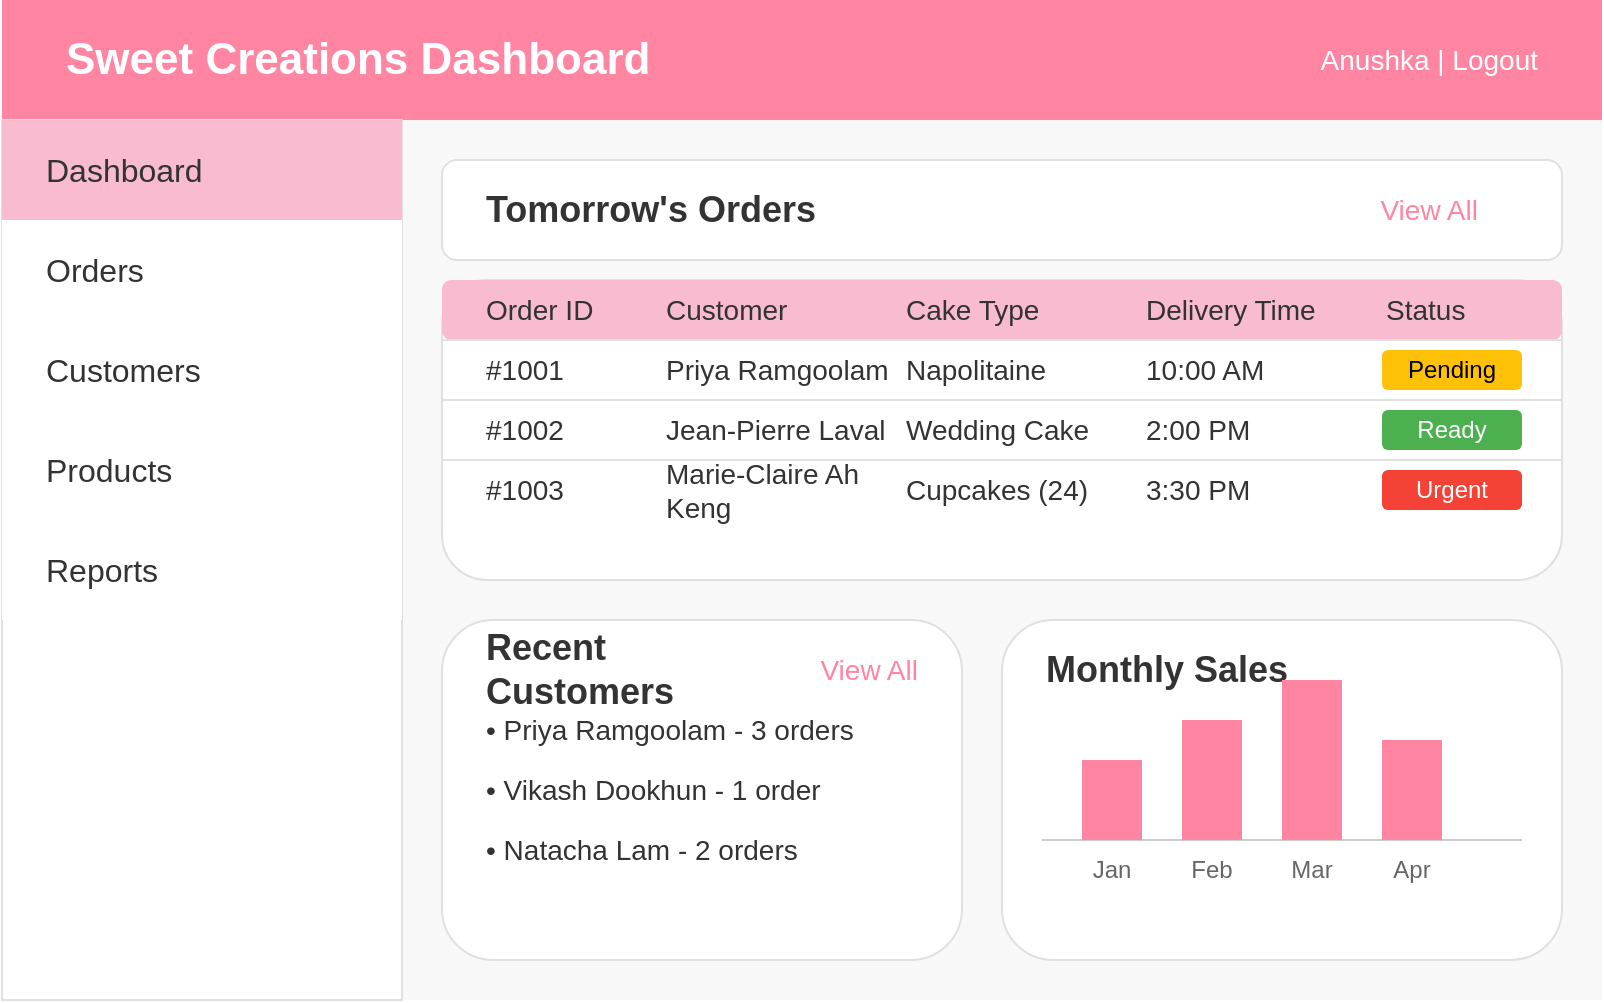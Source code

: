 <mxfile version="26.1.1">
  <diagram name="Sweet Creations Dashboard" id="FBnjQsNu70keJYz-c06J">
    <mxGraphModel dx="1242" dy="722" grid="0" gridSize="10" guides="1" tooltips="1" connect="1" arrows="1" fold="1" page="0" pageScale="1" pageWidth="827" pageHeight="1169" math="0" shadow="0">
      <root>
        <mxCell id="0" />
        <mxCell id="1" parent="0" />
        <mxCell id="Z4AfXQ1_p0H_mxOL6kx--1" value="" style="rounded=0;whiteSpace=wrap;html=1;fillColor=#f8f8f8;strokeColor=none;" vertex="1" parent="1">
          <mxGeometry width="800" height="500" as="geometry" />
        </mxCell>
        <mxCell id="Z4AfXQ1_p0H_mxOL6kx--2" value="" style="rounded=0;whiteSpace=wrap;html=1;fillColor=#FF85A2;strokeColor=none;" vertex="1" parent="1">
          <mxGeometry width="800" height="60" as="geometry" />
        </mxCell>
        <mxCell id="Z4AfXQ1_p0H_mxOL6kx--3" value="Sweet Creations Dashboard" style="text;html=1;strokeColor=none;fillColor=none;align=left;verticalAlign=middle;whiteSpace=wrap;rounded=0;fontColor=#FFFFFF;fontSize=22;fontStyle=1" vertex="1" parent="1">
          <mxGeometry x="30" y="15" width="300" height="30" as="geometry" />
        </mxCell>
        <mxCell id="Z4AfXQ1_p0H_mxOL6kx--4" value="Anushka | Logout" style="text;html=1;strokeColor=none;fillColor=none;align=right;verticalAlign=middle;whiteSpace=wrap;rounded=0;fontColor=#FFFFFF;fontSize=14;" vertex="1" parent="1">
          <mxGeometry x="650" y="15" width="120" height="30" as="geometry" />
        </mxCell>
        <mxCell id="Z4AfXQ1_p0H_mxOL6kx--5" value="" style="rounded=0;whiteSpace=wrap;html=1;fillColor=#FFFFFF;strokeColor=#E0E0E0;" vertex="1" parent="1">
          <mxGeometry y="60" width="200" height="440" as="geometry" />
        </mxCell>
        <mxCell id="Z4AfXQ1_p0H_mxOL6kx--6" value="" style="rounded=0;whiteSpace=wrap;html=1;fillColor=#F8BBD0;strokeColor=none;" vertex="1" parent="1">
          <mxGeometry y="60" width="200" height="50" as="geometry" />
        </mxCell>
        <mxCell id="Z4AfXQ1_p0H_mxOL6kx--7" value="Dashboard" style="text;html=1;strokeColor=none;fillColor=none;align=left;verticalAlign=middle;whiteSpace=wrap;rounded=0;fontColor=#333333;fontSize=16;" vertex="1" parent="1">
          <mxGeometry x="20" y="75" width="180" height="20" as="geometry" />
        </mxCell>
        <mxCell id="Z4AfXQ1_p0H_mxOL6kx--8" value="" style="rounded=0;whiteSpace=wrap;html=1;fillColor=#FFFFFF;strokeColor=none;" vertex="1" parent="1">
          <mxGeometry y="110" width="200" height="50" as="geometry" />
        </mxCell>
        <mxCell id="Z4AfXQ1_p0H_mxOL6kx--9" value="Orders" style="text;html=1;strokeColor=none;fillColor=none;align=left;verticalAlign=middle;whiteSpace=wrap;rounded=0;fontColor=#333333;fontSize=16;" vertex="1" parent="1">
          <mxGeometry x="20" y="125" width="180" height="20" as="geometry" />
        </mxCell>
        <mxCell id="Z4AfXQ1_p0H_mxOL6kx--10" value="" style="rounded=0;whiteSpace=wrap;html=1;fillColor=#FFFFFF;strokeColor=none;" vertex="1" parent="1">
          <mxGeometry y="160" width="200" height="50" as="geometry" />
        </mxCell>
        <mxCell id="Z4AfXQ1_p0H_mxOL6kx--11" value="Customers" style="text;html=1;strokeColor=none;fillColor=none;align=left;verticalAlign=middle;whiteSpace=wrap;rounded=0;fontColor=#333333;fontSize=16;" vertex="1" parent="1">
          <mxGeometry x="20" y="175" width="180" height="20" as="geometry" />
        </mxCell>
        <mxCell id="Z4AfXQ1_p0H_mxOL6kx--12" value="" style="rounded=0;whiteSpace=wrap;html=1;fillColor=#FFFFFF;strokeColor=none;" vertex="1" parent="1">
          <mxGeometry y="210" width="200" height="50" as="geometry" />
        </mxCell>
        <mxCell id="Z4AfXQ1_p0H_mxOL6kx--13" value="Products" style="text;html=1;strokeColor=none;fillColor=none;align=left;verticalAlign=middle;whiteSpace=wrap;rounded=0;fontColor=#333333;fontSize=16;" vertex="1" parent="1">
          <mxGeometry x="20" y="225" width="180" height="20" as="geometry" />
        </mxCell>
        <mxCell id="Z4AfXQ1_p0H_mxOL6kx--14" value="" style="rounded=0;whiteSpace=wrap;html=1;fillColor=#FFFFFF;strokeColor=none;" vertex="1" parent="1">
          <mxGeometry y="260" width="200" height="50" as="geometry" />
        </mxCell>
        <mxCell id="Z4AfXQ1_p0H_mxOL6kx--15" value="Reports" style="text;html=1;strokeColor=none;fillColor=none;align=left;verticalAlign=middle;whiteSpace=wrap;rounded=0;fontColor=#333333;fontSize=16;" vertex="1" parent="1">
          <mxGeometry x="20" y="275" width="180" height="20" as="geometry" />
        </mxCell>
        <mxCell id="Z4AfXQ1_p0H_mxOL6kx--16" value="" style="rounded=1;whiteSpace=wrap;html=1;fillColor=#FFFFFF;strokeColor=#E0E0E0;" vertex="1" parent="1">
          <mxGeometry x="220" y="80" width="560" height="50" as="geometry" />
        </mxCell>
        <mxCell id="Z4AfXQ1_p0H_mxOL6kx--17" value="Tomorrow&#39;s Orders" style="text;html=1;strokeColor=none;fillColor=none;align=left;verticalAlign=middle;whiteSpace=wrap;rounded=0;fontColor=#333333;fontSize=18;fontStyle=1" vertex="1" parent="1">
          <mxGeometry x="240" y="95" width="200" height="20" as="geometry" />
        </mxCell>
        <mxCell id="Z4AfXQ1_p0H_mxOL6kx--18" value="View All" style="text;html=1;strokeColor=none;fillColor=none;align=right;verticalAlign=middle;whiteSpace=wrap;rounded=0;fontColor=#FF85A2;fontSize=14;" vertex="1" parent="1">
          <mxGeometry x="670" y="95" width="70" height="20" as="geometry" />
        </mxCell>
        <mxCell id="Z4AfXQ1_p0H_mxOL6kx--19" value="" style="rounded=1;whiteSpace=wrap;html=1;fillColor=#FFFFFF;strokeColor=#E0E0E0;" vertex="1" parent="1">
          <mxGeometry x="220" y="140" width="560" height="150" as="geometry" />
        </mxCell>
        <mxCell id="Z4AfXQ1_p0H_mxOL6kx--20" value="" style="rounded=1;whiteSpace=wrap;html=1;fillColor=#F8BBD0;strokeColor=none;" vertex="1" parent="1">
          <mxGeometry x="220" y="140" width="560" height="30" as="geometry" />
        </mxCell>
        <mxCell id="Z4AfXQ1_p0H_mxOL6kx--21" value="Order ID" style="text;html=1;strokeColor=none;fillColor=none;align=left;verticalAlign=middle;whiteSpace=wrap;rounded=0;fontColor=#333333;fontSize=14;" vertex="1" parent="1">
          <mxGeometry x="240" y="145" width="70" height="20" as="geometry" />
        </mxCell>
        <mxCell id="Z4AfXQ1_p0H_mxOL6kx--22" value="Customer" style="text;html=1;strokeColor=none;fillColor=none;align=left;verticalAlign=middle;whiteSpace=wrap;rounded=0;fontColor=#333333;fontSize=14;" vertex="1" parent="1">
          <mxGeometry x="330" y="145" width="70" height="20" as="geometry" />
        </mxCell>
        <mxCell id="Z4AfXQ1_p0H_mxOL6kx--23" value="Cake Type" style="text;html=1;strokeColor=none;fillColor=none;align=left;verticalAlign=middle;whiteSpace=wrap;rounded=0;fontColor=#333333;fontSize=14;" vertex="1" parent="1">
          <mxGeometry x="450" y="145" width="70" height="20" as="geometry" />
        </mxCell>
        <mxCell id="Z4AfXQ1_p0H_mxOL6kx--24" value="Delivery Time" style="text;html=1;strokeColor=none;fillColor=none;align=left;verticalAlign=middle;whiteSpace=wrap;rounded=0;fontColor=#333333;fontSize=14;" vertex="1" parent="1">
          <mxGeometry x="570" y="145" width="90" height="20" as="geometry" />
        </mxCell>
        <mxCell id="Z4AfXQ1_p0H_mxOL6kx--25" value="Status" style="text;html=1;strokeColor=none;fillColor=none;align=left;verticalAlign=middle;whiteSpace=wrap;rounded=0;fontColor=#333333;fontSize=14;" vertex="1" parent="1">
          <mxGeometry x="690" y="145" width="70" height="20" as="geometry" />
        </mxCell>
        <mxCell id="Z4AfXQ1_p0H_mxOL6kx--26" value="" style="endArrow=none;html=1;strokeColor=#E0E0E0;" edge="1" parent="1">
          <mxGeometry width="50" height="50" relative="1" as="geometry">
            <mxPoint x="220" y="170" as="sourcePoint" />
            <mxPoint x="780" y="170" as="targetPoint" />
          </mxGeometry>
        </mxCell>
        <mxCell id="Z4AfXQ1_p0H_mxOL6kx--27" value="#1001" style="text;html=1;strokeColor=none;fillColor=none;align=left;verticalAlign=middle;whiteSpace=wrap;rounded=0;fontColor=#333333;fontSize=14;" vertex="1" parent="1">
          <mxGeometry x="240" y="175" width="70" height="20" as="geometry" />
        </mxCell>
        <mxCell id="Z4AfXQ1_p0H_mxOL6kx--28" value="Priya Ramgoolam" style="text;html=1;strokeColor=none;fillColor=none;align=left;verticalAlign=middle;whiteSpace=wrap;rounded=0;fontColor=#333333;fontSize=14;" vertex="1" parent="1">
          <mxGeometry x="330" y="175" width="120" height="20" as="geometry" />
        </mxCell>
        <mxCell id="Z4AfXQ1_p0H_mxOL6kx--29" value="Napolitaine" style="text;html=1;strokeColor=none;fillColor=none;align=left;verticalAlign=middle;whiteSpace=wrap;rounded=0;fontColor=#333333;fontSize=14;" vertex="1" parent="1">
          <mxGeometry x="450" y="175" width="120" height="20" as="geometry" />
        </mxCell>
        <mxCell id="Z4AfXQ1_p0H_mxOL6kx--30" value="10:00 AM" style="text;html=1;strokeColor=none;fillColor=none;align=left;verticalAlign=middle;whiteSpace=wrap;rounded=0;fontColor=#333333;fontSize=14;" vertex="1" parent="1">
          <mxGeometry x="570" y="175" width="90" height="20" as="geometry" />
        </mxCell>
        <mxCell id="Z4AfXQ1_p0H_mxOL6kx--31" value="Pending" style="rounded=1;whiteSpace=wrap;html=1;fillColor=#FFC107;strokeColor=none;fontSize=12;align=center;" vertex="1" parent="1">
          <mxGeometry x="690" y="175" width="70" height="20" as="geometry" />
        </mxCell>
        <mxCell id="Z4AfXQ1_p0H_mxOL6kx--32" value="" style="endArrow=none;html=1;strokeColor=#E0E0E0;" edge="1" parent="1">
          <mxGeometry width="50" height="50" relative="1" as="geometry">
            <mxPoint x="220" y="200" as="sourcePoint" />
            <mxPoint x="780" y="200" as="targetPoint" />
          </mxGeometry>
        </mxCell>
        <mxCell id="Z4AfXQ1_p0H_mxOL6kx--33" value="#1002" style="text;html=1;strokeColor=none;fillColor=none;align=left;verticalAlign=middle;whiteSpace=wrap;rounded=0;fontColor=#333333;fontSize=14;" vertex="1" parent="1">
          <mxGeometry x="240" y="205" width="70" height="20" as="geometry" />
        </mxCell>
        <mxCell id="Z4AfXQ1_p0H_mxOL6kx--34" value="Jean-Pierre Laval" style="text;html=1;strokeColor=none;fillColor=none;align=left;verticalAlign=middle;whiteSpace=wrap;rounded=0;fontColor=#333333;fontSize=14;" vertex="1" parent="1">
          <mxGeometry x="330" y="205" width="120" height="20" as="geometry" />
        </mxCell>
        <mxCell id="Z4AfXQ1_p0H_mxOL6kx--35" value="Wedding Cake" style="text;html=1;strokeColor=none;fillColor=none;align=left;verticalAlign=middle;whiteSpace=wrap;rounded=0;fontColor=#333333;fontSize=14;" vertex="1" parent="1">
          <mxGeometry x="450" y="205" width="120" height="20" as="geometry" />
        </mxCell>
        <mxCell id="Z4AfXQ1_p0H_mxOL6kx--36" value="2:00 PM" style="text;html=1;strokeColor=none;fillColor=none;align=left;verticalAlign=middle;whiteSpace=wrap;rounded=0;fontColor=#333333;fontSize=14;" vertex="1" parent="1">
          <mxGeometry x="570" y="205" width="90" height="20" as="geometry" />
        </mxCell>
        <mxCell id="Z4AfXQ1_p0H_mxOL6kx--37" value="Ready" style="rounded=1;whiteSpace=wrap;html=1;fillColor=#4CAF50;strokeColor=none;fontSize=12;align=center;fontColor=#FFFFFF;" vertex="1" parent="1">
          <mxGeometry x="690" y="205" width="70" height="20" as="geometry" />
        </mxCell>
        <mxCell id="Z4AfXQ1_p0H_mxOL6kx--38" value="" style="endArrow=none;html=1;strokeColor=#E0E0E0;" edge="1" parent="1">
          <mxGeometry width="50" height="50" relative="1" as="geometry">
            <mxPoint x="220" y="230" as="sourcePoint" />
            <mxPoint x="780" y="230" as="targetPoint" />
          </mxGeometry>
        </mxCell>
        <mxCell id="Z4AfXQ1_p0H_mxOL6kx--39" value="#1003" style="text;html=1;strokeColor=none;fillColor=none;align=left;verticalAlign=middle;whiteSpace=wrap;rounded=0;fontColor=#333333;fontSize=14;" vertex="1" parent="1">
          <mxGeometry x="240" y="235" width="70" height="20" as="geometry" />
        </mxCell>
        <mxCell id="Z4AfXQ1_p0H_mxOL6kx--40" value="Marie-Claire Ah Keng" style="text;html=1;strokeColor=none;fillColor=none;align=left;verticalAlign=middle;whiteSpace=wrap;rounded=0;fontColor=#333333;fontSize=14;" vertex="1" parent="1">
          <mxGeometry x="330" y="235" width="120" height="20" as="geometry" />
        </mxCell>
        <mxCell id="Z4AfXQ1_p0H_mxOL6kx--41" value="Cupcakes (24)" style="text;html=1;strokeColor=none;fillColor=none;align=left;verticalAlign=middle;whiteSpace=wrap;rounded=0;fontColor=#333333;fontSize=14;" vertex="1" parent="1">
          <mxGeometry x="450" y="235" width="120" height="20" as="geometry" />
        </mxCell>
        <mxCell id="Z4AfXQ1_p0H_mxOL6kx--42" value="3:30 PM" style="text;html=1;strokeColor=none;fillColor=none;align=left;verticalAlign=middle;whiteSpace=wrap;rounded=0;fontColor=#333333;fontSize=14;" vertex="1" parent="1">
          <mxGeometry x="570" y="235" width="90" height="20" as="geometry" />
        </mxCell>
        <mxCell id="Z4AfXQ1_p0H_mxOL6kx--43" value="Urgent" style="rounded=1;whiteSpace=wrap;html=1;fillColor=#F44336;strokeColor=none;fontSize=12;align=center;fontColor=#FFFFFF;" vertex="1" parent="1">
          <mxGeometry x="690" y="235" width="70" height="20" as="geometry" />
        </mxCell>
        <mxCell id="Z4AfXQ1_p0H_mxOL6kx--44" value="" style="rounded=1;whiteSpace=wrap;html=1;fillColor=#FFFFFF;strokeColor=#E0E0E0;" vertex="1" parent="1">
          <mxGeometry x="220" y="310" width="260" height="170" as="geometry" />
        </mxCell>
        <mxCell id="Z4AfXQ1_p0H_mxOL6kx--45" value="Recent Customers" style="text;html=1;strokeColor=none;fillColor=none;align=left;verticalAlign=middle;whiteSpace=wrap;rounded=0;fontColor=#333333;fontSize=18;fontStyle=1" vertex="1" parent="1">
          <mxGeometry x="240" y="325" width="160" height="20" as="geometry" />
        </mxCell>
        <mxCell id="Z4AfXQ1_p0H_mxOL6kx--46" value="View All" style="text;html=1;strokeColor=none;fillColor=none;align=right;verticalAlign=middle;whiteSpace=wrap;rounded=0;fontColor=#FF85A2;fontSize=14;" vertex="1" parent="1">
          <mxGeometry x="390" y="325" width="70" height="20" as="geometry" />
        </mxCell>
        <mxCell id="Z4AfXQ1_p0H_mxOL6kx--47" value="• Priya Ramgoolam - 3 orders" style="text;html=1;strokeColor=none;fillColor=none;align=left;verticalAlign=middle;whiteSpace=wrap;rounded=0;fontColor=#333333;fontSize=14;" vertex="1" parent="1">
          <mxGeometry x="240" y="355" width="220" height="20" as="geometry" />
        </mxCell>
        <mxCell id="Z4AfXQ1_p0H_mxOL6kx--48" value="• Vikash Dookhun - 1 order" style="text;html=1;strokeColor=none;fillColor=none;align=left;verticalAlign=middle;whiteSpace=wrap;rounded=0;fontColor=#333333;fontSize=14;" vertex="1" parent="1">
          <mxGeometry x="240" y="385" width="220" height="20" as="geometry" />
        </mxCell>
        <mxCell id="Z4AfXQ1_p0H_mxOL6kx--49" value="• Natacha Lam - 2 orders" style="text;html=1;strokeColor=none;fillColor=none;align=left;verticalAlign=middle;whiteSpace=wrap;rounded=0;fontColor=#333333;fontSize=14;" vertex="1" parent="1">
          <mxGeometry x="240" y="415" width="220" height="20" as="geometry" />
        </mxCell>
        <mxCell id="Z4AfXQ1_p0H_mxOL6kx--50" value="" style="rounded=1;whiteSpace=wrap;html=1;fillColor=#FFFFFF;strokeColor=#E0E0E0;" vertex="1" parent="1">
          <mxGeometry x="500" y="310" width="280" height="170" as="geometry" />
        </mxCell>
        <mxCell id="Z4AfXQ1_p0H_mxOL6kx--51" value="Monthly Sales" style="text;html=1;strokeColor=none;fillColor=none;align=left;verticalAlign=middle;whiteSpace=wrap;rounded=0;fontColor=#333333;fontSize=18;fontStyle=1" vertex="1" parent="1">
          <mxGeometry x="520" y="325" width="160" height="20" as="geometry" />
        </mxCell>
        <mxCell id="Z4AfXQ1_p0H_mxOL6kx--52" value="" style="endArrow=none;html=1;strokeColor=#CCCCCC;" edge="1" parent="1">
          <mxGeometry width="50" height="50" relative="1" as="geometry">
            <mxPoint x="520" y="420" as="sourcePoint" />
            <mxPoint x="760" y="420" as="targetPoint" />
          </mxGeometry>
        </mxCell>
        <mxCell id="Z4AfXQ1_p0H_mxOL6kx--53" value="" style="rounded=0;whiteSpace=wrap;html=1;fillColor=#FF85A2;strokeColor=none;" vertex="1" parent="1">
          <mxGeometry x="540" y="380" width="30" height="40" as="geometry" />
        </mxCell>
        <mxCell id="Z4AfXQ1_p0H_mxOL6kx--54" value="" style="rounded=0;whiteSpace=wrap;html=1;fillColor=#FF85A2;strokeColor=none;" vertex="1" parent="1">
          <mxGeometry x="590" y="360" width="30" height="60" as="geometry" />
        </mxCell>
        <mxCell id="Z4AfXQ1_p0H_mxOL6kx--55" value="" style="rounded=0;whiteSpace=wrap;html=1;fillColor=#FF85A2;strokeColor=none;" vertex="1" parent="1">
          <mxGeometry x="640" y="340" width="30" height="80" as="geometry" />
        </mxCell>
        <mxCell id="Z4AfXQ1_p0H_mxOL6kx--56" value="" style="rounded=0;whiteSpace=wrap;html=1;fillColor=#FF85A2;strokeColor=none;" vertex="1" parent="1">
          <mxGeometry x="690" y="370" width="30" height="50" as="geometry" />
        </mxCell>
        <mxCell id="Z4AfXQ1_p0H_mxOL6kx--57" value="Jan" style="text;html=1;strokeColor=none;fillColor=none;align=center;verticalAlign=middle;whiteSpace=wrap;rounded=0;fontColor=#666666;fontSize=12;" vertex="1" parent="1">
          <mxGeometry x="540" y="425" width="30" height="20" as="geometry" />
        </mxCell>
        <mxCell id="Z4AfXQ1_p0H_mxOL6kx--58" value="Feb" style="text;html=1;strokeColor=none;fillColor=none;align=center;verticalAlign=middle;whiteSpace=wrap;rounded=0;fontColor=#666666;fontSize=12;" vertex="1" parent="1">
          <mxGeometry x="590" y="425" width="30" height="20" as="geometry" />
        </mxCell>
        <mxCell id="Z4AfXQ1_p0H_mxOL6kx--59" value="Mar" style="text;html=1;strokeColor=none;fillColor=none;align=center;verticalAlign=middle;whiteSpace=wrap;rounded=0;fontColor=#666666;fontSize=12;" vertex="1" parent="1">
          <mxGeometry x="640" y="425" width="30" height="20" as="geometry" />
        </mxCell>
        <mxCell id="Z4AfXQ1_p0H_mxOL6kx--60" value="Apr" style="text;html=1;strokeColor=none;fillColor=none;align=center;verticalAlign=middle;whiteSpace=wrap;rounded=0;fontColor=#666666;fontSize=12;" vertex="1" parent="1">
          <mxGeometry x="690" y="425" width="30" height="20" as="geometry" />
        </mxCell>
      </root>
    </mxGraphModel>
  </diagram>
</mxfile>
